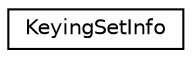 digraph G
{
  edge [fontname="Helvetica",fontsize="10",labelfontname="Helvetica",labelfontsize="10"];
  node [fontname="Helvetica",fontsize="10",shape=record];
  rankdir=LR;
  Node1 [label="KeyingSetInfo",height=0.2,width=0.4,color="black", fillcolor="white", style="filled",URL="$dc/d12/structKeyingSetInfo.html"];
}

